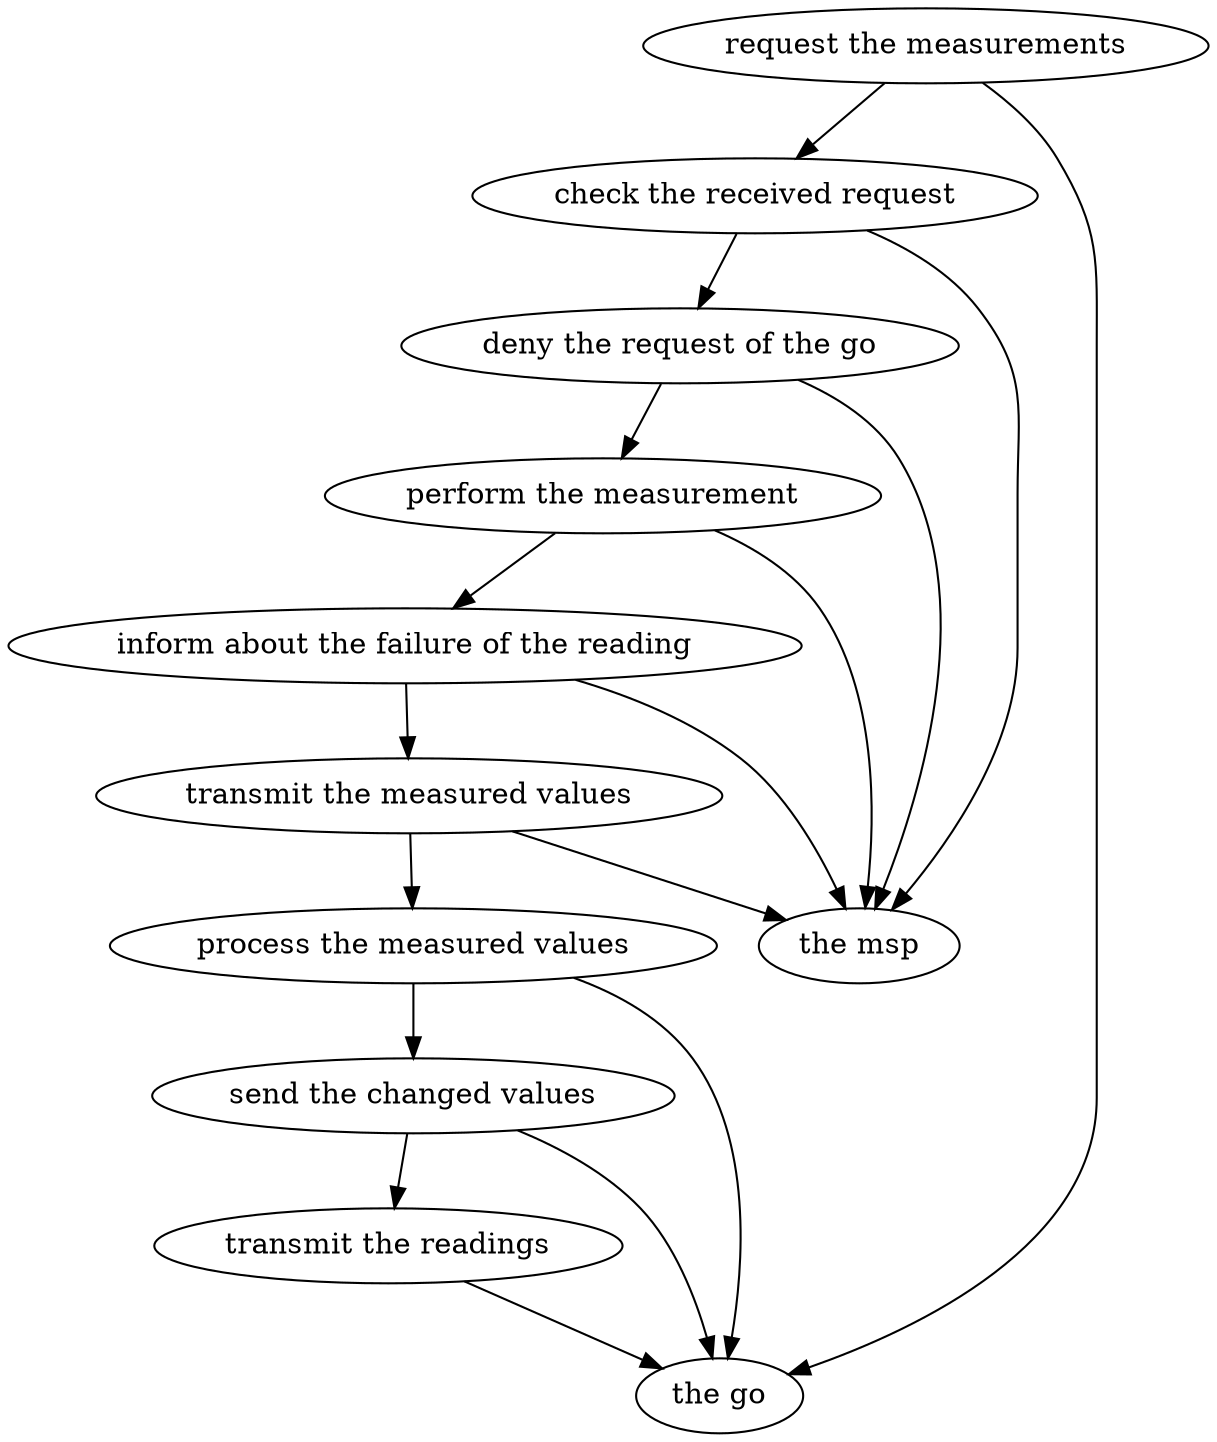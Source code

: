strict digraph "doc-10.11" {
	graph [name="doc-10.11"];
	"request the measurements"	[attrs="{'type': 'Activity', 'label': 'request the measurements'}"];
	"check the received request"	[attrs="{'type': 'Activity', 'label': 'check the received request'}"];
	"request the measurements" -> "check the received request"	[attrs="{'type': 'flow', 'label': 'flow'}"];
	"the go"	[attrs="{'type': 'Actor', 'label': 'the go'}"];
	"request the measurements" -> "the go"	[attrs="{'type': 'actor performer', 'label': 'actor performer'}"];
	"deny the request of the go"	[attrs="{'type': 'Activity', 'label': 'deny the request of the go'}"];
	"check the received request" -> "deny the request of the go"	[attrs="{'type': 'flow', 'label': 'flow'}"];
	"the msp"	[attrs="{'type': 'Actor', 'label': 'the msp'}"];
	"check the received request" -> "the msp"	[attrs="{'type': 'actor performer', 'label': 'actor performer'}"];
	"perform the measurement"	[attrs="{'type': 'Activity', 'label': 'perform the measurement'}"];
	"deny the request of the go" -> "perform the measurement"	[attrs="{'type': 'flow', 'label': 'flow'}"];
	"deny the request of the go" -> "the msp"	[attrs="{'type': 'actor performer', 'label': 'actor performer'}"];
	"inform about the failure of the reading"	[attrs="{'type': 'Activity', 'label': 'inform about the failure of the reading'}"];
	"perform the measurement" -> "inform about the failure of the reading"	[attrs="{'type': 'flow', 'label': 'flow'}"];
	"perform the measurement" -> "the msp"	[attrs="{'type': 'actor performer', 'label': 'actor performer'}"];
	"transmit the measured values"	[attrs="{'type': 'Activity', 'label': 'transmit the measured values'}"];
	"inform about the failure of the reading" -> "transmit the measured values"	[attrs="{'type': 'flow', 'label': 'flow'}"];
	"inform about the failure of the reading" -> "the msp"	[attrs="{'type': 'actor performer', 'label': 'actor performer'}"];
	"process the measured values"	[attrs="{'type': 'Activity', 'label': 'process the measured values'}"];
	"transmit the measured values" -> "process the measured values"	[attrs="{'type': 'flow', 'label': 'flow'}"];
	"transmit the measured values" -> "the msp"	[attrs="{'type': 'actor performer', 'label': 'actor performer'}"];
	"send the changed values"	[attrs="{'type': 'Activity', 'label': 'send the changed values'}"];
	"process the measured values" -> "send the changed values"	[attrs="{'type': 'flow', 'label': 'flow'}"];
	"process the measured values" -> "the go"	[attrs="{'type': 'actor performer', 'label': 'actor performer'}"];
	"transmit the readings"	[attrs="{'type': 'Activity', 'label': 'transmit the readings'}"];
	"send the changed values" -> "transmit the readings"	[attrs="{'type': 'flow', 'label': 'flow'}"];
	"send the changed values" -> "the go"	[attrs="{'type': 'actor performer', 'label': 'actor performer'}"];
	"transmit the readings" -> "the go"	[attrs="{'type': 'actor performer', 'label': 'actor performer'}"];
}
